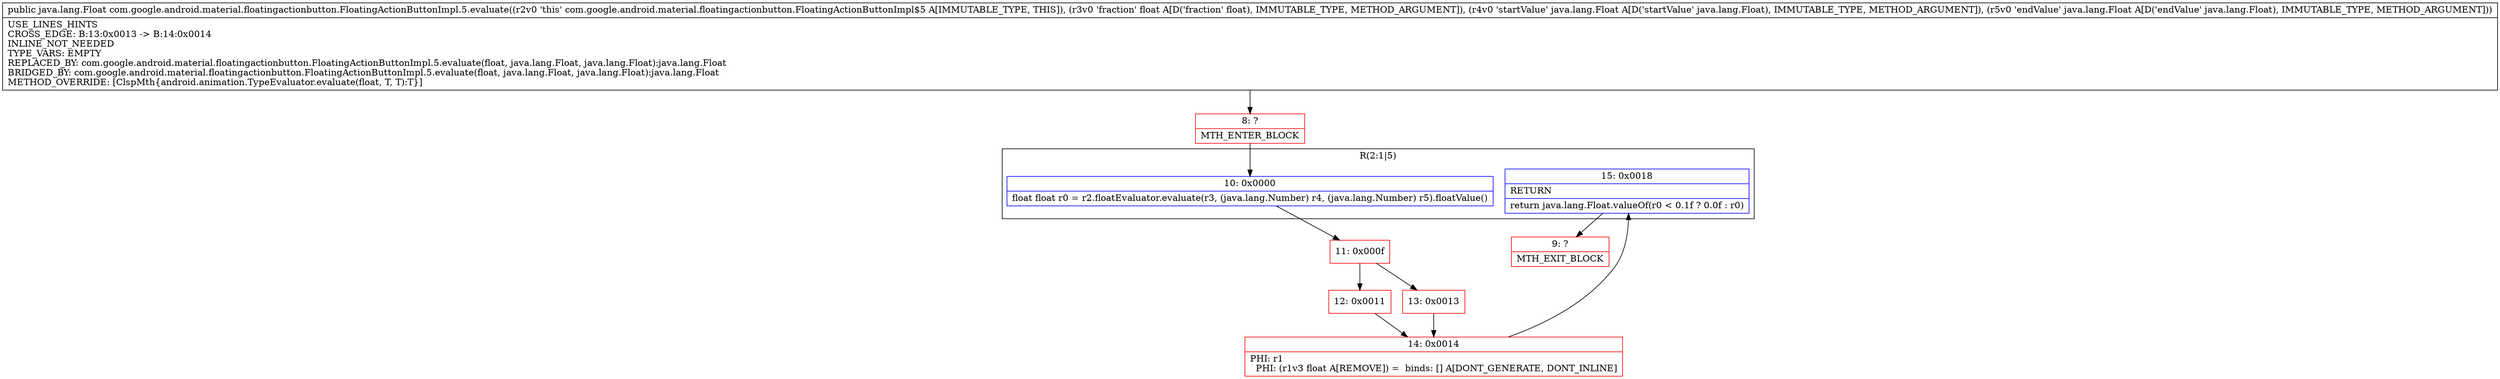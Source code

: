 digraph "CFG forcom.google.android.material.floatingactionbutton.FloatingActionButtonImpl.5.evaluate(FLjava\/lang\/Float;Ljava\/lang\/Float;)Ljava\/lang\/Float;" {
subgraph cluster_Region_326208887 {
label = "R(2:1|5)";
node [shape=record,color=blue];
Node_10 [shape=record,label="{10\:\ 0x0000|float float r0 = r2.floatEvaluator.evaluate(r3, (java.lang.Number) r4, (java.lang.Number) r5).floatValue()\l}"];
Node_15 [shape=record,label="{15\:\ 0x0018|RETURN\l|return java.lang.Float.valueOf(r0 \< 0.1f ? 0.0f : r0)\l}"];
}
Node_8 [shape=record,color=red,label="{8\:\ ?|MTH_ENTER_BLOCK\l}"];
Node_11 [shape=record,color=red,label="{11\:\ 0x000f}"];
Node_12 [shape=record,color=red,label="{12\:\ 0x0011}"];
Node_14 [shape=record,color=red,label="{14\:\ 0x0014|PHI: r1 \l  PHI: (r1v3 float A[REMOVE]) =  binds: [] A[DONT_GENERATE, DONT_INLINE]\l}"];
Node_9 [shape=record,color=red,label="{9\:\ ?|MTH_EXIT_BLOCK\l}"];
Node_13 [shape=record,color=red,label="{13\:\ 0x0013}"];
MethodNode[shape=record,label="{public java.lang.Float com.google.android.material.floatingactionbutton.FloatingActionButtonImpl.5.evaluate((r2v0 'this' com.google.android.material.floatingactionbutton.FloatingActionButtonImpl$5 A[IMMUTABLE_TYPE, THIS]), (r3v0 'fraction' float A[D('fraction' float), IMMUTABLE_TYPE, METHOD_ARGUMENT]), (r4v0 'startValue' java.lang.Float A[D('startValue' java.lang.Float), IMMUTABLE_TYPE, METHOD_ARGUMENT]), (r5v0 'endValue' java.lang.Float A[D('endValue' java.lang.Float), IMMUTABLE_TYPE, METHOD_ARGUMENT]))  | USE_LINES_HINTS\lCROSS_EDGE: B:13:0x0013 \-\> B:14:0x0014\lINLINE_NOT_NEEDED\lTYPE_VARS: EMPTY\lREPLACED_BY: com.google.android.material.floatingactionbutton.FloatingActionButtonImpl.5.evaluate(float, java.lang.Float, java.lang.Float):java.lang.Float\lBRIDGED_BY: com.google.android.material.floatingactionbutton.FloatingActionButtonImpl.5.evaluate(float, java.lang.Float, java.lang.Float):java.lang.Float\lMETHOD_OVERRIDE: [ClspMth\{android.animation.TypeEvaluator.evaluate(float, T, T):T\}]\l}"];
MethodNode -> Node_8;Node_10 -> Node_11;
Node_15 -> Node_9;
Node_8 -> Node_10;
Node_11 -> Node_12;
Node_11 -> Node_13;
Node_12 -> Node_14;
Node_14 -> Node_15;
Node_13 -> Node_14;
}

